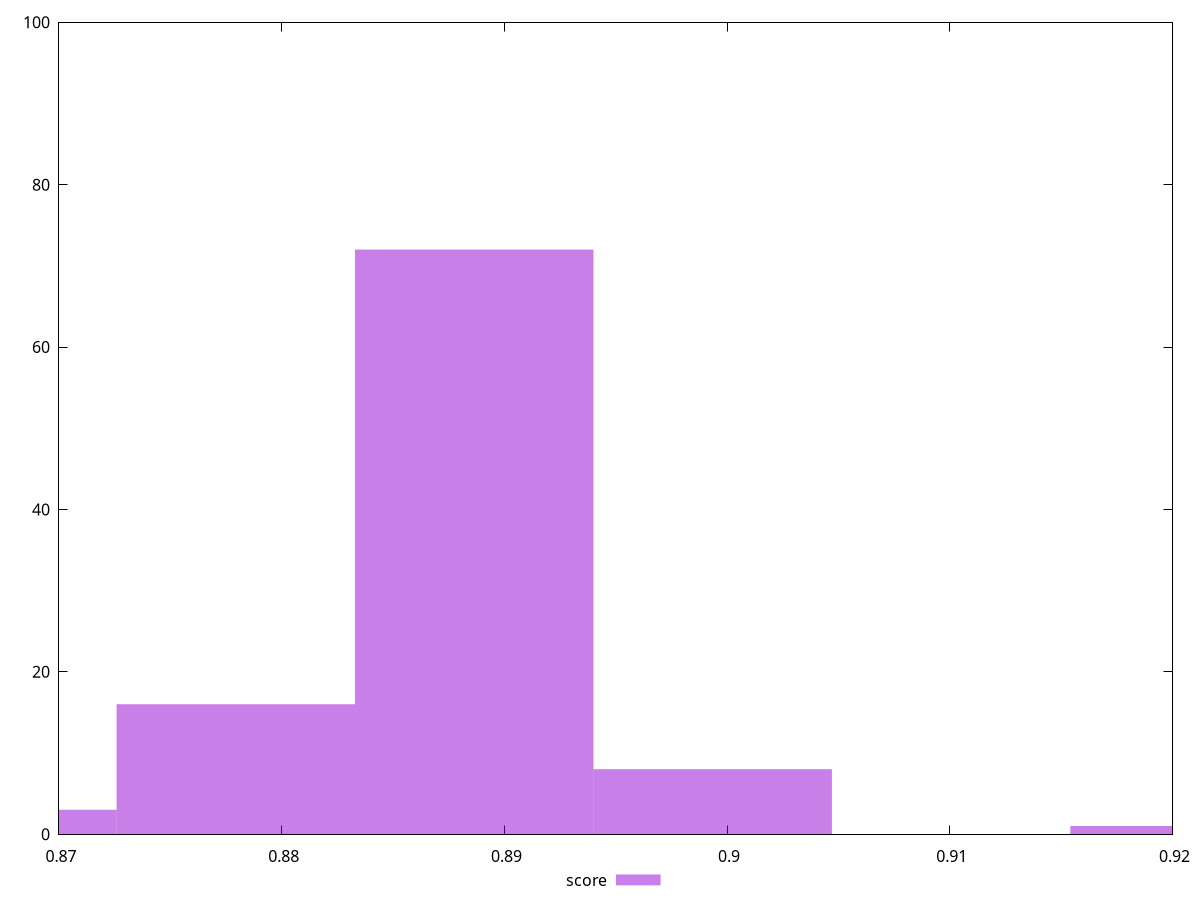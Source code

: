 reset

$score <<EOF
0.8886462948659093 72
0.877939713000055 16
0.9207660404634723 1
0.8993528767317637 8
0.8672331311342006 3
EOF

set key outside below
set boxwidth 0.010706581865854329
set xrange [0.87:0.92]
set yrange [0:100]
set trange [0:100]
set style fill transparent solid 0.5 noborder
set terminal svg size 640, 490 enhanced background rgb 'white'
set output "report_00009_2021-02-08T22-37-41.559Z/first-contentful-paint/samples/pages+cached+noadtech+nomedia/score/histogram.svg"

plot $score title "score" with boxes

reset
